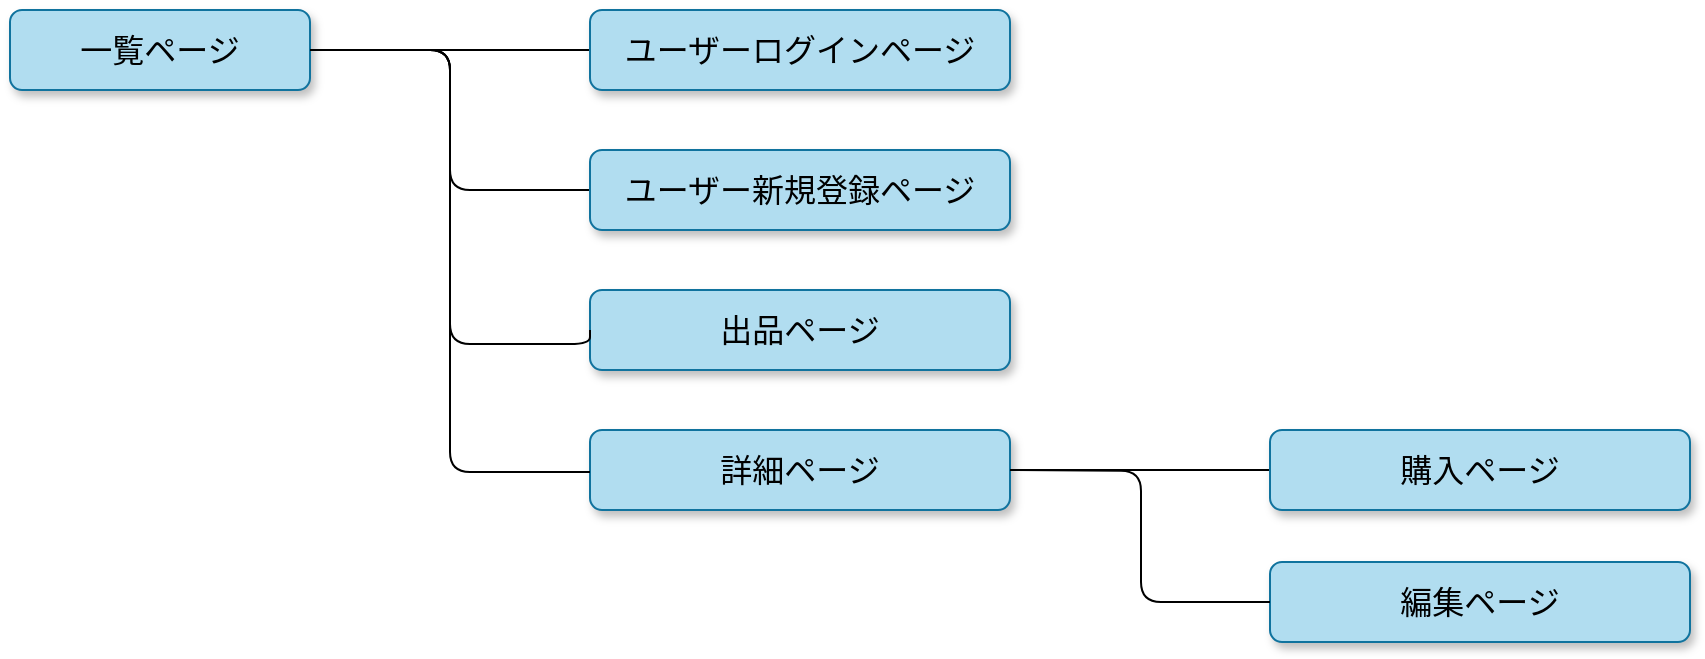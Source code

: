 <mxfile>
    <diagram id="D1bDnIeI_Va2keuY2eOD" name="ページ1">
        <mxGraphModel dx="1375" dy="735" grid="0" gridSize="10" guides="1" tooltips="1" connect="1" arrows="1" fold="1" page="1" pageScale="1" pageWidth="1169" pageHeight="827" background="#ffffff" math="0" shadow="0">
            <root>
                <mxCell id="0"/>
                <mxCell id="1" parent="0"/>
                <mxCell id="10" style="html=1;exitX=1;exitY=0.5;exitDx=0;exitDy=0;entryX=0;entryY=0.5;entryDx=0;entryDy=0;fontSize=16;fontColor=#000000;edgeStyle=orthogonalEdgeStyle;labelBorderColor=none;strokeWidth=1;strokeColor=#000000;startArrow=none;startFill=0;endArrow=none;endFill=0;" edge="1" parent="1" source="2" target="3">
                    <mxGeometry relative="1" as="geometry"/>
                </mxCell>
                <mxCell id="11" style="edgeStyle=orthogonalEdgeStyle;html=1;exitX=1;exitY=0.5;exitDx=0;exitDy=0;entryX=0;entryY=0.5;entryDx=0;entryDy=0;fontSize=16;fontColor=#000000;labelBorderColor=none;strokeWidth=1;strokeColor=#000000;startArrow=none;startFill=0;endArrow=none;endFill=0;rounded=1;" edge="1" parent="1" source="2" target="4">
                    <mxGeometry relative="1" as="geometry"/>
                </mxCell>
                <mxCell id="2" value="一覧ページ" style="rounded=1;whiteSpace=wrap;html=1;fillColor=#b1ddf0;strokeColor=#10739e;fontColor=#000000;fontSize=16;shadow=1;" vertex="1" parent="1">
                    <mxGeometry x="170" y="110" width="150" height="40" as="geometry"/>
                </mxCell>
                <mxCell id="3" value="ユーザーログインページ" style="rounded=1;whiteSpace=wrap;html=1;fillColor=#b1ddf0;strokeColor=#10739e;fontColor=#000000;fontSize=16;shadow=1;" vertex="1" parent="1">
                    <mxGeometry x="460" y="110" width="210" height="40" as="geometry"/>
                </mxCell>
                <mxCell id="4" value="ユーザー新規登録ページ" style="rounded=1;whiteSpace=wrap;html=1;fillColor=#b1ddf0;strokeColor=#10739e;fontColor=#000000;fontSize=16;shadow=1;" vertex="1" parent="1">
                    <mxGeometry x="460" y="180" width="210" height="40" as="geometry"/>
                </mxCell>
                <mxCell id="5" value="出品ページ" style="rounded=1;whiteSpace=wrap;html=1;fillColor=#b1ddf0;strokeColor=#10739e;fontColor=#000000;fontSize=16;shadow=1;" vertex="1" parent="1">
                    <mxGeometry x="460" y="250" width="210" height="40" as="geometry"/>
                </mxCell>
                <mxCell id="18" style="edgeStyle=none;rounded=1;html=1;exitX=1;exitY=0.5;exitDx=0;exitDy=0;entryX=0;entryY=0.5;entryDx=0;entryDy=0;labelBorderColor=none;strokeColor=#000000;strokeWidth=1;fontSize=16;fontColor=#000000;startArrow=none;startFill=0;endArrow=none;endFill=0;" edge="1" parent="1" source="6" target="7">
                    <mxGeometry relative="1" as="geometry"/>
                </mxCell>
                <mxCell id="6" value="詳細ページ" style="rounded=1;whiteSpace=wrap;html=1;fillColor=#b1ddf0;strokeColor=#10739e;fontColor=#000000;fontSize=16;shadow=1;" vertex="1" parent="1">
                    <mxGeometry x="460" y="320" width="210" height="40" as="geometry"/>
                </mxCell>
                <mxCell id="7" value="購入ページ" style="rounded=1;whiteSpace=wrap;html=1;fillColor=#b1ddf0;strokeColor=#10739e;fontColor=#000000;fontSize=16;shadow=1;" vertex="1" parent="1">
                    <mxGeometry x="800" y="320" width="210" height="40" as="geometry"/>
                </mxCell>
                <mxCell id="8" value="編集ページ" style="rounded=1;whiteSpace=wrap;html=1;fillColor=#b1ddf0;strokeColor=#10739e;fontColor=#000000;fontSize=16;shadow=1;" vertex="1" parent="1">
                    <mxGeometry x="800" y="386" width="210" height="40" as="geometry"/>
                </mxCell>
                <mxCell id="13" style="edgeStyle=orthogonalEdgeStyle;html=1;exitX=1;exitY=0.5;exitDx=0;exitDy=0;entryX=0;entryY=0.5;entryDx=0;entryDy=0;fontSize=16;fontColor=#000000;labelBorderColor=none;strokeWidth=1;strokeColor=#000000;startArrow=none;startFill=0;endArrow=none;endFill=0;rounded=1;" edge="1" parent="1" source="2" target="5">
                    <mxGeometry relative="1" as="geometry">
                        <mxPoint x="330" y="140" as="sourcePoint"/>
                        <mxPoint x="470" y="210" as="targetPoint"/>
                        <Array as="points">
                            <mxPoint x="390" y="130"/>
                            <mxPoint x="390" y="277"/>
                        </Array>
                    </mxGeometry>
                </mxCell>
                <mxCell id="15" style="edgeStyle=orthogonalEdgeStyle;html=1;exitX=1;exitY=0.5;exitDx=0;exitDy=0;entryX=0;entryY=0.5;entryDx=0;entryDy=0;fontSize=16;fontColor=#000000;labelBorderColor=none;strokeWidth=1;strokeColor=#000000;startArrow=none;startFill=0;endArrow=none;endFill=0;rounded=1;" edge="1" parent="1" source="2">
                    <mxGeometry relative="1" as="geometry">
                        <mxPoint x="320" y="194" as="sourcePoint"/>
                        <mxPoint x="460.0" y="341.048" as="targetPoint"/>
                        <Array as="points">
                            <mxPoint x="390" y="130"/>
                            <mxPoint x="390" y="341"/>
                        </Array>
                    </mxGeometry>
                </mxCell>
                <mxCell id="16" style="edgeStyle=orthogonalEdgeStyle;html=1;exitX=1;exitY=0.5;exitDx=0;exitDy=0;fontSize=16;fontColor=#000000;labelBorderColor=none;strokeWidth=1;strokeColor=#000000;startArrow=none;startFill=0;endArrow=none;endFill=0;rounded=1;entryX=0;entryY=0.5;entryDx=0;entryDy=0;" edge="1" parent="1" target="8">
                    <mxGeometry relative="1" as="geometry">
                        <mxPoint x="670" y="340" as="sourcePoint"/>
                        <mxPoint x="783" y="415" as="targetPoint"/>
                    </mxGeometry>
                </mxCell>
            </root>
        </mxGraphModel>
    </diagram>
</mxfile>